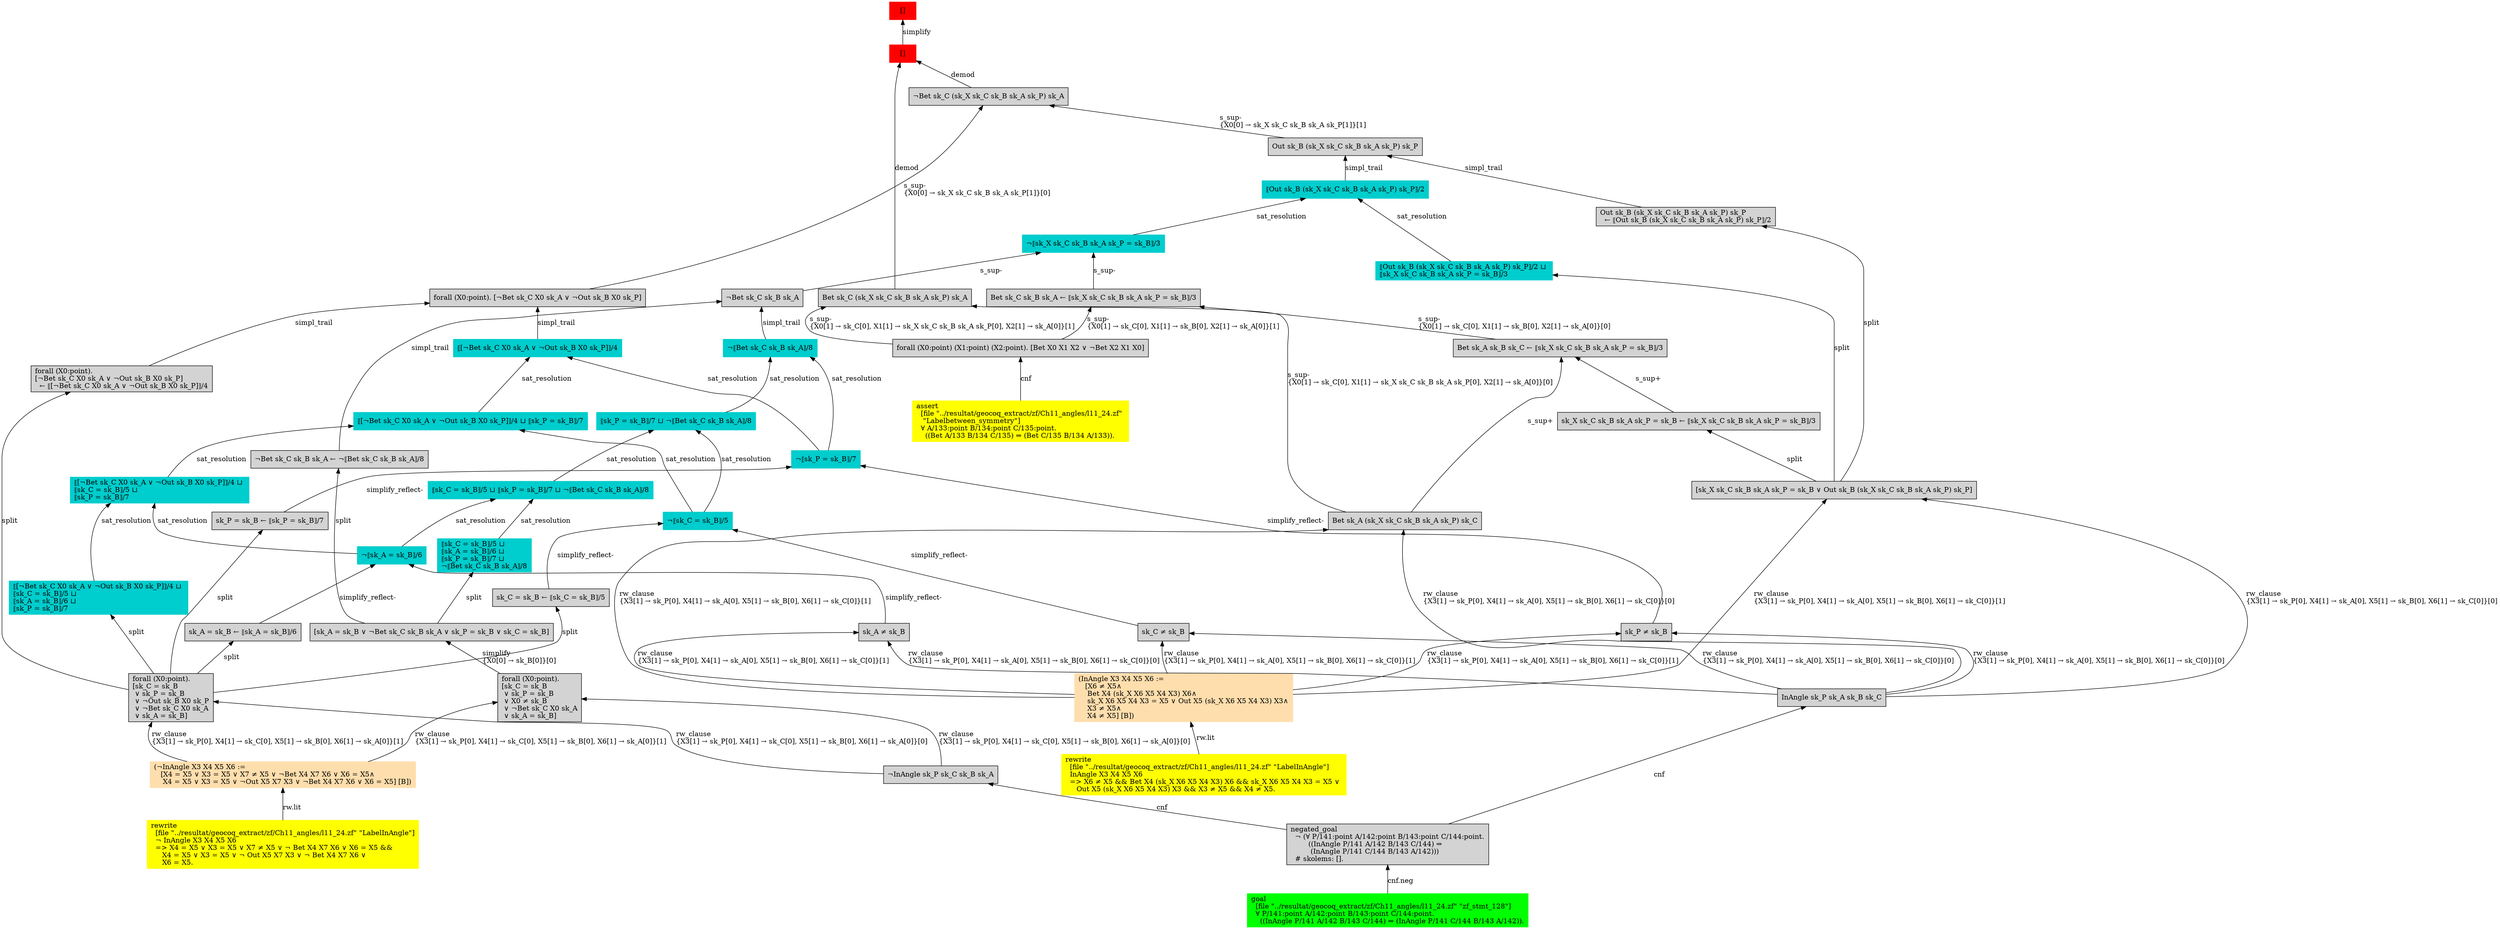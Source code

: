 digraph "unsat_graph" {
  vertex_0 [color=red, label="[]", shape=box, style=filled];
  vertex_0 -> vertex_1 [label="simplify", dir="back"];
  vertex_1 [color=red, label="[]", shape=box, style=filled];
  vertex_1 -> vertex_2 [label="demod", dir="back"];
  vertex_2 [shape=box, label="Bet sk_C (sk_X sk_C sk_B sk_A sk_P) sk_A\l", style=filled];
  vertex_2 -> vertex_3 [label="s_sup-\l\{X0[1] → sk_C[0], X1[1] → sk_X sk_C sk_B sk_A sk_P[0], X2[1] → sk_A[0]\}[1]\l", dir="back"];
  vertex_3 [shape=box, label="forall (X0:point) (X1:point) (X2:point). [Bet X0 X1 X2 ∨ ¬Bet X2 X1 X0]\l", style=filled];
  vertex_3 -> vertex_4 [label="cnf", dir="back"];
  vertex_4 [color=yellow, shape=box, label="assert\l  [file \"../resultat/geocoq_extract/zf/Ch11_angles/l11_24.zf\" \l   \"Labelbetween_symmetry\"]\l  ∀ A/133:point B/134:point C/135:point.\l    ((Bet A/133 B/134 C/135) ⇒ (Bet C/135 B/134 A/133)).\l", style=filled];
  vertex_2 -> vertex_5 [label="s_sup-\l\{X0[1] → sk_C[0], X1[1] → sk_X sk_C sk_B sk_A sk_P[0], X2[1] → sk_A[0]\}[0]\l", dir="back"];
  vertex_5 [shape=box, label="Bet sk_A (sk_X sk_C sk_B sk_A sk_P) sk_C\l", style=filled];
  vertex_5 -> vertex_6 [label="rw_clause\l\{X3[1] → sk_P[0], X4[1] → sk_A[0], X5[1] → sk_B[0], X6[1] → sk_C[0]\}[1]\l", dir="back"];
  vertex_6 [color=navajowhite, shape=box, label="(InAngle X3 X4 X5 X6 :=\l   [X6 ≠ X5∧\l    Bet X4 (sk_X X6 X5 X4 X3) X6∧\l    sk_X X6 X5 X4 X3 = X5 ∨ Out X5 (sk_X X6 X5 X4 X3) X3∧\l    X3 ≠ X5∧\l    X4 ≠ X5] [B])\l", style=filled];
  vertex_6 -> vertex_7 [label="rw.lit", dir="back"];
  vertex_7 [color=yellow, shape=box, label="rewrite\l  [file \"../resultat/geocoq_extract/zf/Ch11_angles/l11_24.zf\" \"LabelInAngle\"]\l  InAngle X3 X4 X5 X6\l  =\> X6 ≠ X5 && Bet X4 (sk_X X6 X5 X4 X3) X6 && sk_X X6 X5 X4 X3 = X5 ∨ \l     Out X5 (sk_X X6 X5 X4 X3) X3 && X3 ≠ X5 && X4 ≠ X5.\l", style=filled];
  vertex_5 -> vertex_8 [label="rw_clause\l\{X3[1] → sk_P[0], X4[1] → sk_A[0], X5[1] → sk_B[0], X6[1] → sk_C[0]\}[0]\l", dir="back"];
  vertex_8 [shape=box, label="InAngle sk_P sk_A sk_B sk_C\l", style=filled];
  vertex_8 -> vertex_9 [label="cnf", dir="back"];
  vertex_9 [shape=box, label="negated_goal\l  ¬ (∀ P/141:point A/142:point B/143:point C/144:point.\l        ((InAngle P/141 A/142 B/143 C/144) ⇒\l         (InAngle P/141 C/144 B/143 A/142)))\l  # skolems: [].\l", style=filled];
  vertex_9 -> vertex_10 [label="cnf.neg", dir="back"];
  vertex_10 [color=green, shape=box, label="goal\l  [file \"../resultat/geocoq_extract/zf/Ch11_angles/l11_24.zf\" \"zf_stmt_128\"]\l  ∀ P/141:point A/142:point B/143:point C/144:point.\l    ((InAngle P/141 A/142 B/143 C/144) ⇒ (InAngle P/141 C/144 B/143 A/142)).\l", style=filled];
  vertex_1 -> vertex_11 [label="demod", dir="back"];
  vertex_11 [shape=box, label="¬Bet sk_C (sk_X sk_C sk_B sk_A sk_P) sk_A\l", style=filled];
  vertex_11 -> vertex_12 [label="s_sup-\l\{X0[0] → sk_X sk_C sk_B sk_A sk_P[1]\}[0]\l", dir="back"];
  vertex_12 [shape=box, label="forall (X0:point). [¬Bet sk_C X0 sk_A ∨ ¬Out sk_B X0 sk_P]\l", style=filled];
  vertex_12 -> vertex_13 [label="simpl_trail", dir="back"];
  vertex_13 [color=cyan3, shape=box, label="⟦[¬Bet sk_C X0 sk_A ∨ ¬Out sk_B X0 sk_P]⟧/4\l", style=filled];
  vertex_13 -> vertex_14 [label="sat_resolution", dir="back"];
  vertex_14 [color=cyan3, shape=box, label="¬⟦sk_P = sk_B⟧/7\l", style=filled];
  vertex_14 -> vertex_15 [label="simplify_reflect-", dir="back"];
  vertex_15 [shape=box, label="sk_P ≠ sk_B\l", style=filled];
  vertex_15 -> vertex_6 [label="rw_clause\l\{X3[1] → sk_P[0], X4[1] → sk_A[0], X5[1] → sk_B[0], X6[1] → sk_C[0]\}[1]\l", dir="back"];
  vertex_15 -> vertex_8 [label="rw_clause\l\{X3[1] → sk_P[0], X4[1] → sk_A[0], X5[1] → sk_B[0], X6[1] → sk_C[0]\}[0]\l", dir="back"];
  vertex_14 -> vertex_16 [label="simplify_reflect-", dir="back"];
  vertex_16 [shape=box, label="sk_P = sk_B ← ⟦sk_P = sk_B⟧/7\l", style=filled];
  vertex_16 -> vertex_17 [label="split", dir="back"];
  vertex_17 [shape=box, label="forall (X0:point).\l[sk_C = sk_B\l ∨ sk_P = sk_B\l ∨ ¬Out sk_B X0 sk_P\l ∨ ¬Bet sk_C X0 sk_A\l ∨ sk_A = sk_B]\l", style=filled];
  vertex_17 -> vertex_18 [label="rw_clause\l\{X3[1] → sk_P[0], X4[1] → sk_C[0], X5[1] → sk_B[0], X6[1] → sk_A[0]\}[1]\l", dir="back"];
  vertex_18 [color=navajowhite, shape=box, label="(¬InAngle X3 X4 X5 X6 :=\l   [X4 = X5 ∨ X3 = X5 ∨ X7 ≠ X5 ∨ ¬Bet X4 X7 X6 ∨ X6 = X5∧\l    X4 = X5 ∨ X3 = X5 ∨ ¬Out X5 X7 X3 ∨ ¬Bet X4 X7 X6 ∨ X6 = X5] [B])\l", style=filled];
  vertex_18 -> vertex_19 [label="rw.lit", dir="back"];
  vertex_19 [color=yellow, shape=box, label="rewrite\l  [file \"../resultat/geocoq_extract/zf/Ch11_angles/l11_24.zf\" \"LabelInAngle\"]\l  ¬ InAngle X3 X4 X5 X6\l  =\> X4 = X5 ∨ X3 = X5 ∨ X7 ≠ X5 ∨ ¬ Bet X4 X7 X6 ∨ X6 = X5 && \l     X4 = X5 ∨ X3 = X5 ∨ ¬ Out X5 X7 X3 ∨ ¬ Bet X4 X7 X6 ∨ \l     X6 = X5.\l", style=filled];
  vertex_17 -> vertex_20 [label="rw_clause\l\{X3[1] → sk_P[0], X4[1] → sk_C[0], X5[1] → sk_B[0], X6[1] → sk_A[0]\}[0]\l", dir="back"];
  vertex_20 [shape=box, label="¬InAngle sk_P sk_C sk_B sk_A\l", style=filled];
  vertex_20 -> vertex_9 [label="cnf", dir="back"];
  vertex_13 -> vertex_21 [label="sat_resolution", dir="back"];
  vertex_21 [color=cyan3, shape=box, label="⟦[¬Bet sk_C X0 sk_A ∨ ¬Out sk_B X0 sk_P]⟧/4 ⊔ ⟦sk_P = sk_B⟧/7\l", style=filled];
  vertex_21 -> vertex_22 [label="sat_resolution", dir="back"];
  vertex_22 [color=cyan3, shape=box, label="¬⟦sk_C = sk_B⟧/5\l", style=filled];
  vertex_22 -> vertex_23 [label="simplify_reflect-", dir="back"];
  vertex_23 [shape=box, label="sk_C ≠ sk_B\l", style=filled];
  vertex_23 -> vertex_6 [label="rw_clause\l\{X3[1] → sk_P[0], X4[1] → sk_A[0], X5[1] → sk_B[0], X6[1] → sk_C[0]\}[1]\l", dir="back"];
  vertex_23 -> vertex_8 [label="rw_clause\l\{X3[1] → sk_P[0], X4[1] → sk_A[0], X5[1] → sk_B[0], X6[1] → sk_C[0]\}[0]\l", dir="back"];
  vertex_22 -> vertex_24 [label="simplify_reflect-", dir="back"];
  vertex_24 [shape=box, label="sk_C = sk_B ← ⟦sk_C = sk_B⟧/5\l", style=filled];
  vertex_24 -> vertex_17 [label="split", dir="back"];
  vertex_21 -> vertex_25 [label="sat_resolution", dir="back"];
  vertex_25 [color=cyan3, shape=box, label="⟦[¬Bet sk_C X0 sk_A ∨ ¬Out sk_B X0 sk_P]⟧/4 ⊔ \l⟦sk_C = sk_B⟧/5 ⊔ \l⟦sk_P = sk_B⟧/7\l", style=filled];
  vertex_25 -> vertex_26 [label="sat_resolution", dir="back"];
  vertex_26 [color=cyan3, shape=box, label="¬⟦sk_A = sk_B⟧/6\l", style=filled];
  vertex_26 -> vertex_27 [label="simplify_reflect-", dir="back"];
  vertex_27 [shape=box, label="sk_A ≠ sk_B\l", style=filled];
  vertex_27 -> vertex_6 [label="rw_clause\l\{X3[1] → sk_P[0], X4[1] → sk_A[0], X5[1] → sk_B[0], X6[1] → sk_C[0]\}[1]\l", dir="back"];
  vertex_27 -> vertex_8 [label="rw_clause\l\{X3[1] → sk_P[0], X4[1] → sk_A[0], X5[1] → sk_B[0], X6[1] → sk_C[0]\}[0]\l", dir="back"];
  vertex_26 -> vertex_28 [label="simplify_reflect-", dir="back"];
  vertex_28 [shape=box, label="sk_A = sk_B ← ⟦sk_A = sk_B⟧/6\l", style=filled];
  vertex_28 -> vertex_17 [label="split", dir="back"];
  vertex_25 -> vertex_29 [label="sat_resolution", dir="back"];
  vertex_29 [color=cyan3, shape=box, label="⟦[¬Bet sk_C X0 sk_A ∨ ¬Out sk_B X0 sk_P]⟧/4 ⊔ \l⟦sk_C = sk_B⟧/5 ⊔ \l⟦sk_A = sk_B⟧/6 ⊔ \l⟦sk_P = sk_B⟧/7\l", style=filled];
  vertex_29 -> vertex_17 [label="split", dir="back"];
  vertex_12 -> vertex_30 [label="simpl_trail", dir="back"];
  vertex_30 [shape=box, label="forall (X0:point).\l[¬Bet sk_C X0 sk_A ∨ ¬Out sk_B X0 sk_P]\l  ← ⟦[¬Bet sk_C X0 sk_A ∨ ¬Out sk_B X0 sk_P]⟧/4\l", style=filled];
  vertex_30 -> vertex_17 [label="split", dir="back"];
  vertex_11 -> vertex_31 [label="s_sup-\l\{X0[0] → sk_X sk_C sk_B sk_A sk_P[1]\}[1]\l", dir="back"];
  vertex_31 [shape=box, label="Out sk_B (sk_X sk_C sk_B sk_A sk_P) sk_P\l", style=filled];
  vertex_31 -> vertex_32 [label="simpl_trail", dir="back"];
  vertex_32 [color=cyan3, shape=box, label="⟦Out sk_B (sk_X sk_C sk_B sk_A sk_P) sk_P⟧/2\l", style=filled];
  vertex_32 -> vertex_33 [label="sat_resolution", dir="back"];
  vertex_33 [color=cyan3, shape=box, label="¬⟦sk_X sk_C sk_B sk_A sk_P = sk_B⟧/3\l", style=filled];
  vertex_33 -> vertex_34 [label="s_sup-\l", dir="back"];
  vertex_34 [shape=box, label="¬Bet sk_C sk_B sk_A\l", style=filled];
  vertex_34 -> vertex_35 [label="simpl_trail", dir="back"];
  vertex_35 [color=cyan3, shape=box, label="¬⟦Bet sk_C sk_B sk_A⟧/8\l", style=filled];
  vertex_35 -> vertex_14 [label="sat_resolution", dir="back"];
  vertex_35 -> vertex_36 [label="sat_resolution", dir="back"];
  vertex_36 [color=cyan3, shape=box, label="⟦sk_P = sk_B⟧/7 ⊔ ¬⟦Bet sk_C sk_B sk_A⟧/8\l", style=filled];
  vertex_36 -> vertex_22 [label="sat_resolution", dir="back"];
  vertex_36 -> vertex_37 [label="sat_resolution", dir="back"];
  vertex_37 [color=cyan3, shape=box, label="⟦sk_C = sk_B⟧/5 ⊔ ⟦sk_P = sk_B⟧/7 ⊔ ¬⟦Bet sk_C sk_B sk_A⟧/8\l", style=filled];
  vertex_37 -> vertex_26 [label="sat_resolution", dir="back"];
  vertex_37 -> vertex_38 [label="sat_resolution", dir="back"];
  vertex_38 [color=cyan3, shape=box, label="⟦sk_C = sk_B⟧/5 ⊔ \l⟦sk_A = sk_B⟧/6 ⊔ \l⟦sk_P = sk_B⟧/7 ⊔ \l¬⟦Bet sk_C sk_B sk_A⟧/8\l", style=filled];
  vertex_38 -> vertex_39 [label="split", dir="back"];
  vertex_39 [shape=box, label="[sk_A = sk_B ∨ ¬Bet sk_C sk_B sk_A ∨ sk_P = sk_B ∨ sk_C = sk_B]\l", style=filled];
  vertex_39 -> vertex_40 [label="simplify\l\{X0[0] → sk_B[0]\}[0]\l", dir="back"];
  vertex_40 [shape=box, label="forall (X0:point).\l[sk_C = sk_B\l ∨ sk_P = sk_B\l ∨ X0 ≠ sk_B\l ∨ ¬Bet sk_C X0 sk_A\l ∨ sk_A = sk_B]\l", style=filled];
  vertex_40 -> vertex_18 [label="rw_clause\l\{X3[1] → sk_P[0], X4[1] → sk_C[0], X5[1] → sk_B[0], X6[1] → sk_A[0]\}[1]\l", dir="back"];
  vertex_40 -> vertex_20 [label="rw_clause\l\{X3[1] → sk_P[0], X4[1] → sk_C[0], X5[1] → sk_B[0], X6[1] → sk_A[0]\}[0]\l", dir="back"];
  vertex_34 -> vertex_41 [label="simpl_trail", dir="back"];
  vertex_41 [shape=box, label="¬Bet sk_C sk_B sk_A ← ¬⟦Bet sk_C sk_B sk_A⟧/8\l", style=filled];
  vertex_41 -> vertex_39 [label="split", dir="back"];
  vertex_33 -> vertex_42 [label="s_sup-\l", dir="back"];
  vertex_42 [shape=box, label="Bet sk_C sk_B sk_A ← ⟦sk_X sk_C sk_B sk_A sk_P = sk_B⟧/3\l", style=filled];
  vertex_42 -> vertex_3 [label="s_sup-\l\{X0[1] → sk_C[0], X1[1] → sk_B[0], X2[1] → sk_A[0]\}[1]\l", dir="back"];
  vertex_42 -> vertex_43 [label="s_sup-\l\{X0[1] → sk_C[0], X1[1] → sk_B[0], X2[1] → sk_A[0]\}[0]\l", dir="back"];
  vertex_43 [shape=box, label="Bet sk_A sk_B sk_C ← ⟦sk_X sk_C sk_B sk_A sk_P = sk_B⟧/3\l", style=filled];
  vertex_43 -> vertex_5 [label="s_sup+\l", dir="back"];
  vertex_43 -> vertex_44 [label="s_sup+\l", dir="back"];
  vertex_44 [shape=box, label="sk_X sk_C sk_B sk_A sk_P = sk_B ← ⟦sk_X sk_C sk_B sk_A sk_P = sk_B⟧/3\l", style=filled];
  vertex_44 -> vertex_45 [label="split", dir="back"];
  vertex_45 [shape=box, label="[sk_X sk_C sk_B sk_A sk_P = sk_B ∨ Out sk_B (sk_X sk_C sk_B sk_A sk_P) sk_P]\l", style=filled];
  vertex_45 -> vertex_6 [label="rw_clause\l\{X3[1] → sk_P[0], X4[1] → sk_A[0], X5[1] → sk_B[0], X6[1] → sk_C[0]\}[1]\l", dir="back"];
  vertex_45 -> vertex_8 [label="rw_clause\l\{X3[1] → sk_P[0], X4[1] → sk_A[0], X5[1] → sk_B[0], X6[1] → sk_C[0]\}[0]\l", dir="back"];
  vertex_32 -> vertex_46 [label="sat_resolution", dir="back"];
  vertex_46 [color=cyan3, shape=box, label="⟦Out sk_B (sk_X sk_C sk_B sk_A sk_P) sk_P⟧/2 ⊔ \l⟦sk_X sk_C sk_B sk_A sk_P = sk_B⟧/3\l", style=filled];
  vertex_46 -> vertex_45 [label="split", dir="back"];
  vertex_31 -> vertex_47 [label="simpl_trail", dir="back"];
  vertex_47 [shape=box, label="Out sk_B (sk_X sk_C sk_B sk_A sk_P) sk_P\l  ← ⟦Out sk_B (sk_X sk_C sk_B sk_A sk_P) sk_P⟧/2\l", style=filled];
  vertex_47 -> vertex_45 [label="split", dir="back"];
  }


